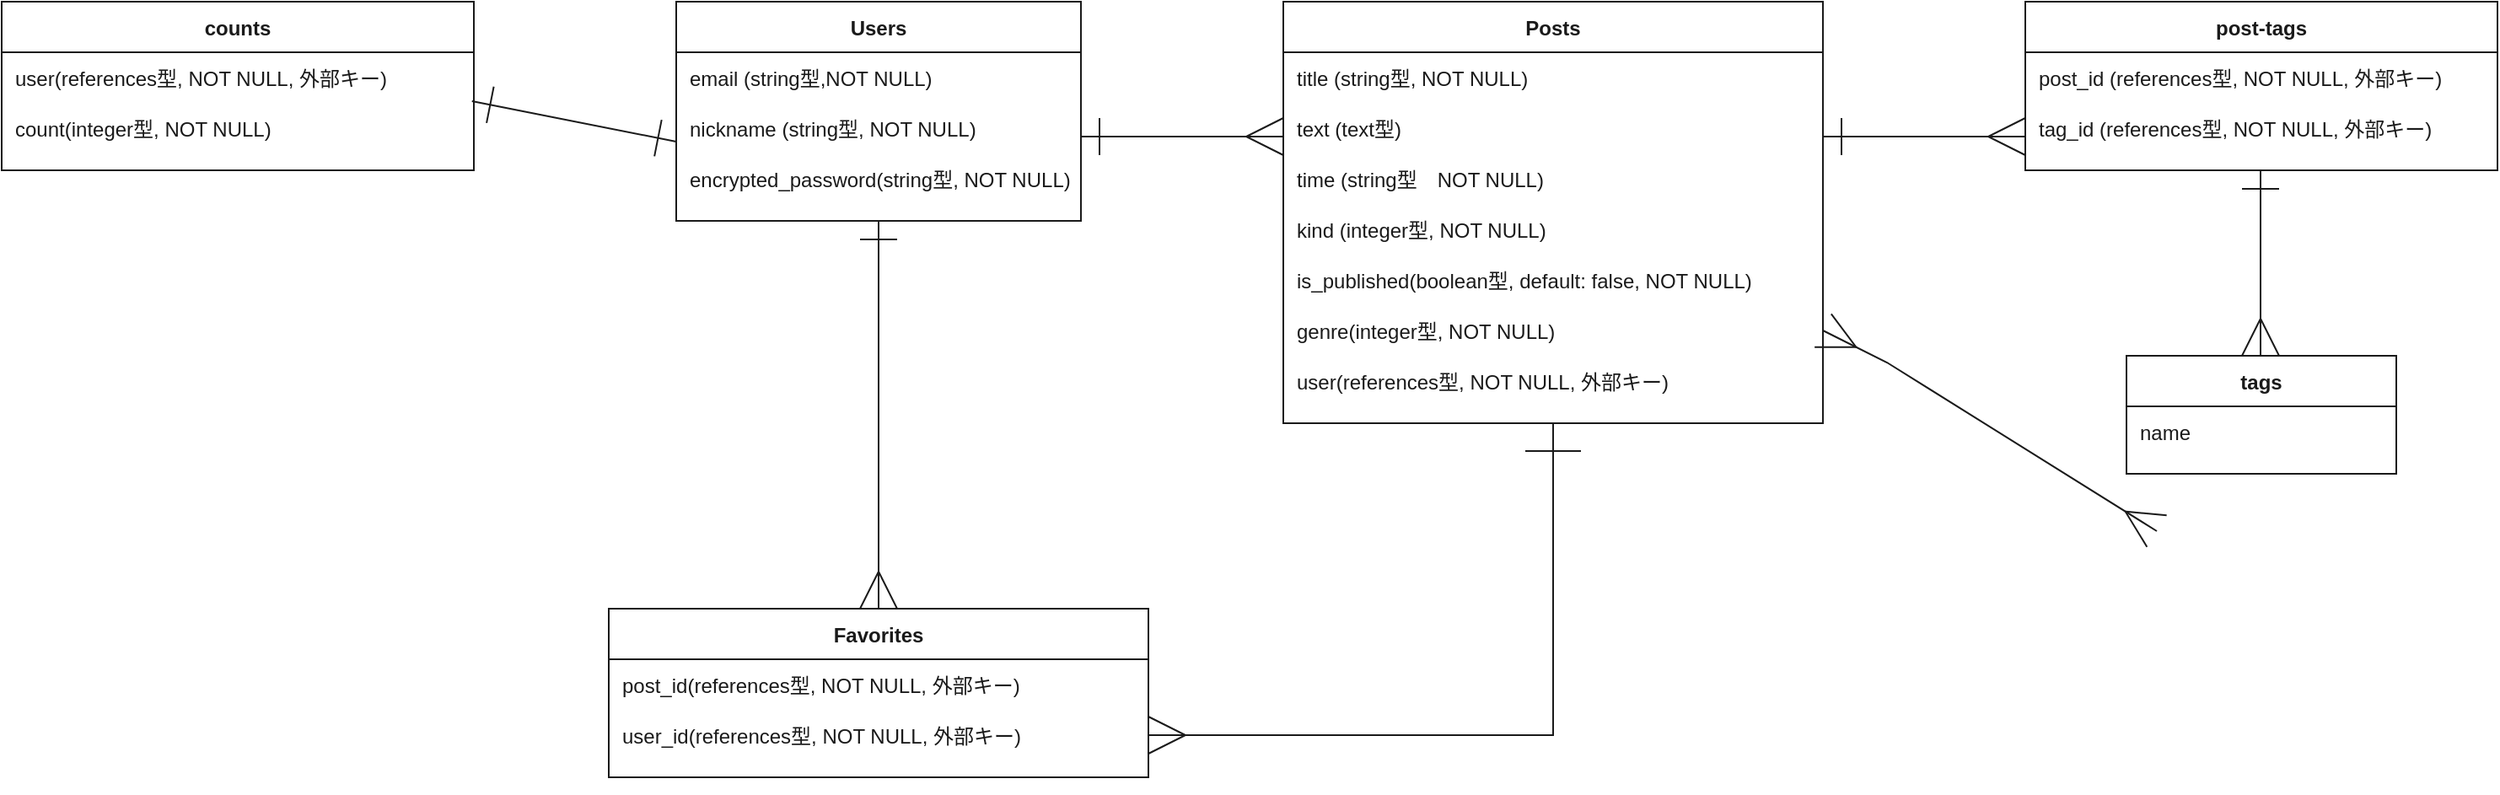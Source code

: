 <mxfile>
    <diagram id="ERxCKBVYpxvwsxiFYRz2" name="ページ1">
        <mxGraphModel dx="2446" dy="1040" grid="0" gridSize="10" guides="1" tooltips="1" connect="1" arrows="0" fold="1" page="1" pageScale="1" pageWidth="1654" pageHeight="1169" background="#ffffff" math="0" shadow="0">
            <root>
                <mxCell id="0"/>
                <mxCell id="1" parent="0"/>
                <mxCell id="2" value="post-tags" style="shape=table;startSize=30;container=1;collapsible=1;childLayout=tableLayout;fixedRows=1;rowLines=0;fontStyle=1;align=center;resizeLast=1;fontColor=#1A1A1A;strokeColor=#1A1A1A;fillColor=none;" parent="1" vertex="1">
                    <mxGeometry x="1252" y="66" width="280" height="100" as="geometry"/>
                </mxCell>
                <mxCell id="6" value="" style="shape=partialRectangle;collapsible=0;dropTarget=0;pointerEvents=0;fillColor=none;top=0;left=0;bottom=0;right=0;points=[[0,0.5],[1,0.5]];portConstraint=eastwest;fontColor=#1A1A1A;strokeColor=#1A1A1A;" parent="2" vertex="1">
                    <mxGeometry y="30" width="280" height="30" as="geometry"/>
                </mxCell>
                <mxCell id="8" value="post_id (references型, NOT NULL, 外部キー)" style="shape=partialRectangle;connectable=0;fillColor=none;top=0;left=0;bottom=0;right=0;align=left;spacingLeft=6;overflow=hidden;fontColor=#1A1A1A;strokeColor=#1A1A1A;" parent="6" vertex="1">
                    <mxGeometry width="280" height="30" as="geometry">
                        <mxRectangle width="280" height="30" as="alternateBounds"/>
                    </mxGeometry>
                </mxCell>
                <mxCell id="9" value="" style="shape=partialRectangle;collapsible=0;dropTarget=0;pointerEvents=0;fillColor=none;top=0;left=0;bottom=0;right=0;points=[[0,0.5],[1,0.5]];portConstraint=eastwest;fontColor=#1A1A1A;strokeColor=#1A1A1A;" parent="2" vertex="1">
                    <mxGeometry y="60" width="280" height="30" as="geometry"/>
                </mxCell>
                <mxCell id="11" value="tag_id (references型, NOT NULL, 外部キー)" style="shape=partialRectangle;connectable=0;fillColor=none;top=0;left=0;bottom=0;right=0;align=left;spacingLeft=6;overflow=hidden;fontColor=#1A1A1A;strokeColor=#1A1A1A;" parent="9" vertex="1">
                    <mxGeometry width="280" height="30" as="geometry">
                        <mxRectangle width="280" height="30" as="alternateBounds"/>
                    </mxGeometry>
                </mxCell>
                <mxCell id="15" value="Favorites" style="shape=table;startSize=30;container=1;collapsible=1;childLayout=tableLayout;fixedRows=1;rowLines=0;fontStyle=1;align=center;resizeLast=1;fontColor=#1A1A1A;strokeColor=#1A1A1A;fillColor=none;" parent="1" vertex="1">
                    <mxGeometry x="412" y="426" width="320" height="100" as="geometry"/>
                </mxCell>
                <mxCell id="16" value="" style="shape=partialRectangle;collapsible=0;dropTarget=0;pointerEvents=0;fillColor=none;top=0;left=0;bottom=0;right=0;points=[[0,0.5],[1,0.5]];portConstraint=eastwest;fontColor=#1A1A1A;strokeColor=#1A1A1A;" parent="15" vertex="1">
                    <mxGeometry y="30" width="320" height="30" as="geometry"/>
                </mxCell>
                <mxCell id="17" value="post_id(references型, NOT NULL, 外部キー)" style="shape=partialRectangle;connectable=0;fillColor=none;top=0;left=0;bottom=0;right=0;align=left;spacingLeft=6;overflow=hidden;fontColor=#1A1A1A;strokeColor=#1A1A1A;" parent="16" vertex="1">
                    <mxGeometry width="320" height="30" as="geometry">
                        <mxRectangle width="320" height="30" as="alternateBounds"/>
                    </mxGeometry>
                </mxCell>
                <mxCell id="18" value="" style="shape=partialRectangle;collapsible=0;dropTarget=0;pointerEvents=0;fillColor=none;top=0;left=0;bottom=0;right=0;points=[[0,0.5],[1,0.5]];portConstraint=eastwest;fontColor=#1A1A1A;strokeColor=#1A1A1A;" parent="15" vertex="1">
                    <mxGeometry y="60" width="320" height="30" as="geometry"/>
                </mxCell>
                <mxCell id="19" value="user_id(references型, NOT NULL, 外部キー)" style="shape=partialRectangle;connectable=0;fillColor=none;top=0;left=0;bottom=0;right=0;align=left;spacingLeft=6;overflow=hidden;fontColor=#1A1A1A;strokeColor=#1A1A1A;" parent="18" vertex="1">
                    <mxGeometry width="320" height="30" as="geometry">
                        <mxRectangle width="320" height="30" as="alternateBounds"/>
                    </mxGeometry>
                </mxCell>
                <mxCell id="22" value="Posts" style="shape=table;startSize=30;container=1;collapsible=1;childLayout=tableLayout;fixedRows=1;rowLines=0;fontStyle=1;align=center;resizeLast=1;fontColor=#1A1A1A;strokeColor=#1A1A1A;fillColor=none;" parent="1" vertex="1">
                    <mxGeometry x="812" y="66" width="320" height="250" as="geometry"/>
                </mxCell>
                <mxCell id="23" value="" style="shape=partialRectangle;collapsible=0;dropTarget=0;pointerEvents=0;fillColor=none;top=0;left=0;bottom=0;right=0;points=[[0,0.5],[1,0.5]];portConstraint=eastwest;fontColor=#1A1A1A;strokeColor=#1A1A1A;" parent="22" vertex="1">
                    <mxGeometry y="30" width="320" height="30" as="geometry"/>
                </mxCell>
                <mxCell id="24" value="title (string型, NOT NULL)" style="shape=partialRectangle;connectable=0;fillColor=none;top=0;left=0;bottom=0;right=0;align=left;spacingLeft=6;overflow=hidden;fontColor=#1A1A1A;strokeColor=#1A1A1A;" parent="23" vertex="1">
                    <mxGeometry width="320" height="30" as="geometry">
                        <mxRectangle width="320" height="30" as="alternateBounds"/>
                    </mxGeometry>
                </mxCell>
                <mxCell id="25" value="" style="shape=partialRectangle;collapsible=0;dropTarget=0;pointerEvents=0;fillColor=none;top=0;left=0;bottom=0;right=0;points=[[0,0.5],[1,0.5]];portConstraint=eastwest;fontColor=#1A1A1A;strokeColor=#1A1A1A;" parent="22" vertex="1">
                    <mxGeometry y="60" width="320" height="30" as="geometry"/>
                </mxCell>
                <mxCell id="26" value="text (text型) " style="shape=partialRectangle;connectable=0;fillColor=none;top=0;left=0;bottom=0;right=0;align=left;spacingLeft=6;overflow=hidden;fontColor=#1A1A1A;strokeColor=#1A1A1A;" parent="25" vertex="1">
                    <mxGeometry width="320" height="30" as="geometry">
                        <mxRectangle width="320" height="30" as="alternateBounds"/>
                    </mxGeometry>
                </mxCell>
                <mxCell id="27" value="" style="shape=partialRectangle;collapsible=0;dropTarget=0;pointerEvents=0;fillColor=none;top=0;left=0;bottom=0;right=0;points=[[0,0.5],[1,0.5]];portConstraint=eastwest;fontColor=#1A1A1A;strokeColor=#1A1A1A;" parent="22" vertex="1">
                    <mxGeometry y="90" width="320" height="30" as="geometry"/>
                </mxCell>
                <mxCell id="28" value="time (string型　NOT NULL) " style="shape=partialRectangle;connectable=0;fillColor=none;top=0;left=0;bottom=0;right=0;align=left;spacingLeft=6;overflow=hidden;fontColor=#1A1A1A;strokeColor=#1A1A1A;" parent="27" vertex="1">
                    <mxGeometry width="320" height="30" as="geometry">
                        <mxRectangle width="320" height="30" as="alternateBounds"/>
                    </mxGeometry>
                </mxCell>
                <mxCell id="60" style="shape=partialRectangle;collapsible=0;dropTarget=0;pointerEvents=0;fillColor=none;top=0;left=0;bottom=0;right=0;points=[[0,0.5],[1,0.5]];portConstraint=eastwest;fontColor=#1A1A1A;strokeColor=#1A1A1A;" parent="22" vertex="1">
                    <mxGeometry y="120" width="320" height="30" as="geometry"/>
                </mxCell>
                <mxCell id="61" value="kind (integer型, NOT NULL)" style="shape=partialRectangle;connectable=0;fillColor=none;top=0;left=0;bottom=0;right=0;align=left;spacingLeft=6;overflow=hidden;fontColor=#1A1A1A;strokeColor=#1A1A1A;" parent="60" vertex="1">
                    <mxGeometry width="320" height="30" as="geometry">
                        <mxRectangle width="320" height="30" as="alternateBounds"/>
                    </mxGeometry>
                </mxCell>
                <mxCell id="58" style="shape=partialRectangle;collapsible=0;dropTarget=0;pointerEvents=0;fillColor=none;top=0;left=0;bottom=0;right=0;points=[[0,0.5],[1,0.5]];portConstraint=eastwest;fontColor=#1A1A1A;strokeColor=#1A1A1A;" parent="22" vertex="1">
                    <mxGeometry y="150" width="320" height="30" as="geometry"/>
                </mxCell>
                <mxCell id="59" value="is_published(boolean型, default: false, NOT NULL)" style="shape=partialRectangle;connectable=0;fillColor=none;top=0;left=0;bottom=0;right=0;align=left;spacingLeft=6;overflow=hidden;fontColor=#1A1A1A;strokeColor=#1A1A1A;" parent="58" vertex="1">
                    <mxGeometry width="320" height="30" as="geometry">
                        <mxRectangle width="320" height="30" as="alternateBounds"/>
                    </mxGeometry>
                </mxCell>
                <mxCell id="56" style="shape=partialRectangle;collapsible=0;dropTarget=0;pointerEvents=0;fillColor=none;top=0;left=0;bottom=0;right=0;points=[[0,0.5],[1,0.5]];portConstraint=eastwest;fontColor=#1A1A1A;strokeColor=#1A1A1A;" parent="22" vertex="1">
                    <mxGeometry y="180" width="320" height="30" as="geometry"/>
                </mxCell>
                <mxCell id="57" value="genre(integer型, NOT NULL)" style="shape=partialRectangle;connectable=0;fillColor=none;top=0;left=0;bottom=0;right=0;align=left;spacingLeft=6;overflow=hidden;fontColor=#1A1A1A;strokeColor=#1A1A1A;" parent="56" vertex="1">
                    <mxGeometry width="320" height="30" as="geometry">
                        <mxRectangle width="320" height="30" as="alternateBounds"/>
                    </mxGeometry>
                </mxCell>
                <mxCell id="54" style="shape=partialRectangle;collapsible=0;dropTarget=0;pointerEvents=0;fillColor=none;top=0;left=0;bottom=0;right=0;points=[[0,0.5],[1,0.5]];portConstraint=eastwest;fontColor=#1A1A1A;strokeColor=#1A1A1A;" parent="22" vertex="1">
                    <mxGeometry y="210" width="320" height="30" as="geometry"/>
                </mxCell>
                <mxCell id="55" value="user(references型, NOT NULL, 外部キー)" style="shape=partialRectangle;connectable=0;fillColor=none;top=0;left=0;bottom=0;right=0;align=left;spacingLeft=6;overflow=hidden;fontColor=#1A1A1A;strokeColor=#1A1A1A;" parent="54" vertex="1">
                    <mxGeometry width="320" height="30" as="geometry">
                        <mxRectangle width="320" height="30" as="alternateBounds"/>
                    </mxGeometry>
                </mxCell>
                <mxCell id="29" value="Users" style="shape=table;startSize=30;container=1;collapsible=1;childLayout=tableLayout;fixedRows=1;rowLines=0;fontStyle=1;align=center;resizeLast=1;fontColor=#1A1A1A;strokeColor=#1A1A1A;fillColor=none;" parent="1" vertex="1">
                    <mxGeometry x="452" y="66" width="240" height="130" as="geometry"/>
                </mxCell>
                <mxCell id="30" value="" style="shape=partialRectangle;collapsible=0;dropTarget=0;pointerEvents=0;fillColor=none;top=0;left=0;bottom=0;right=0;points=[[0,0.5],[1,0.5]];portConstraint=eastwest;fontColor=#1A1A1A;strokeColor=#1A1A1A;" parent="29" vertex="1">
                    <mxGeometry y="30" width="240" height="30" as="geometry"/>
                </mxCell>
                <mxCell id="31" value="email (string型,NOT NULL)" style="shape=partialRectangle;connectable=0;fillColor=none;top=0;left=0;bottom=0;right=0;align=left;spacingLeft=6;overflow=hidden;fontColor=#1A1A1A;strokeColor=#1A1A1A;" parent="30" vertex="1">
                    <mxGeometry width="240" height="30" as="geometry">
                        <mxRectangle width="240" height="30" as="alternateBounds"/>
                    </mxGeometry>
                </mxCell>
                <mxCell id="32" value="" style="shape=partialRectangle;collapsible=0;dropTarget=0;pointerEvents=0;fillColor=none;top=0;left=0;bottom=0;right=0;points=[[0,0.5],[1,0.5]];portConstraint=eastwest;fontColor=#1A1A1A;strokeColor=#1A1A1A;" parent="29" vertex="1">
                    <mxGeometry y="60" width="240" height="30" as="geometry"/>
                </mxCell>
                <mxCell id="33" value="nickname (string型, NOT NULL)" style="shape=partialRectangle;connectable=0;fillColor=none;top=0;left=0;bottom=0;right=0;align=left;spacingLeft=6;overflow=hidden;fontColor=#1A1A1A;strokeColor=#1A1A1A;" parent="32" vertex="1">
                    <mxGeometry width="240" height="30" as="geometry">
                        <mxRectangle width="240" height="30" as="alternateBounds"/>
                    </mxGeometry>
                </mxCell>
                <mxCell id="34" value="" style="shape=partialRectangle;collapsible=0;dropTarget=0;pointerEvents=0;fillColor=none;top=0;left=0;bottom=0;right=0;points=[[0,0.5],[1,0.5]];portConstraint=eastwest;fontColor=#1A1A1A;strokeColor=#1A1A1A;" parent="29" vertex="1">
                    <mxGeometry y="90" width="240" height="30" as="geometry"/>
                </mxCell>
                <mxCell id="35" value="encrypted_password(string型, NOT NULL)" style="shape=partialRectangle;connectable=0;fillColor=none;top=0;left=0;bottom=0;right=0;align=left;spacingLeft=6;overflow=hidden;fontColor=#1A1A1A;strokeColor=#1A1A1A;" parent="34" vertex="1">
                    <mxGeometry width="240" height="30" as="geometry">
                        <mxRectangle width="240" height="30" as="alternateBounds"/>
                    </mxGeometry>
                </mxCell>
                <mxCell id="37" value="tags" style="shape=table;startSize=30;container=1;collapsible=1;childLayout=tableLayout;fixedRows=1;rowLines=0;fontStyle=1;align=center;resizeLast=1;fontColor=#1A1A1A;strokeColor=#1A1A1A;fillColor=none;" parent="1" vertex="1">
                    <mxGeometry x="1312" y="276" width="160" height="70" as="geometry"/>
                </mxCell>
                <mxCell id="38" value="" style="shape=partialRectangle;collapsible=0;dropTarget=0;pointerEvents=0;fillColor=none;top=0;left=0;bottom=0;right=0;points=[[0,0.5],[1,0.5]];portConstraint=eastwest;fontColor=#1A1A1A;strokeColor=#1A1A1A;" parent="37" vertex="1">
                    <mxGeometry y="30" width="160" height="30" as="geometry"/>
                </mxCell>
                <mxCell id="39" value="name" style="shape=partialRectangle;connectable=0;fillColor=none;top=0;left=0;bottom=0;right=0;align=left;spacingLeft=6;overflow=hidden;fontColor=#1A1A1A;strokeColor=#1A1A1A;" parent="38" vertex="1">
                    <mxGeometry width="160" height="30" as="geometry">
                        <mxRectangle width="160" height="30" as="alternateBounds"/>
                    </mxGeometry>
                </mxCell>
                <mxCell id="44" value="counts" style="shape=table;startSize=30;container=1;collapsible=1;childLayout=tableLayout;fixedRows=1;rowLines=0;fontStyle=1;align=center;resizeLast=1;fontColor=#1A1A1A;strokeColor=#1A1A1A;fillColor=none;" parent="1" vertex="1">
                    <mxGeometry x="52" y="66" width="280" height="100" as="geometry"/>
                </mxCell>
                <mxCell id="45" value="" style="shape=partialRectangle;collapsible=0;dropTarget=0;pointerEvents=0;fillColor=none;top=0;left=0;bottom=0;right=0;points=[[0,0.5],[1,0.5]];portConstraint=eastwest;fontColor=#1A1A1A;strokeColor=#1A1A1A;" parent="44" vertex="1">
                    <mxGeometry y="30" width="280" height="30" as="geometry"/>
                </mxCell>
                <mxCell id="46" value="user(references型, NOT NULL, 外部キー)" style="shape=partialRectangle;connectable=0;fillColor=none;top=0;left=0;bottom=0;right=0;align=left;spacingLeft=6;overflow=hidden;fontColor=#1A1A1A;strokeColor=#1A1A1A;" parent="45" vertex="1">
                    <mxGeometry width="280" height="30" as="geometry">
                        <mxRectangle width="280" height="30" as="alternateBounds"/>
                    </mxGeometry>
                </mxCell>
                <mxCell id="47" value="" style="shape=partialRectangle;collapsible=0;dropTarget=0;pointerEvents=0;fillColor=none;top=0;left=0;bottom=0;right=0;points=[[0,0.5],[1,0.5]];portConstraint=eastwest;fontColor=#1A1A1A;strokeColor=#1A1A1A;" parent="44" vertex="1">
                    <mxGeometry y="60" width="280" height="30" as="geometry"/>
                </mxCell>
                <mxCell id="48" value="count(integer型, NOT NULL)" style="shape=partialRectangle;connectable=0;fillColor=none;top=0;left=0;bottom=0;right=0;align=left;spacingLeft=6;overflow=hidden;fontColor=#1A1A1A;strokeColor=#1A1A1A;" parent="47" vertex="1">
                    <mxGeometry width="280" height="30" as="geometry">
                        <mxRectangle width="280" height="30" as="alternateBounds"/>
                    </mxGeometry>
                </mxCell>
                <mxCell id="62" value="" style="endArrow=ERone;html=1;rounded=0;entryX=0;entryY=0.767;entryDx=0;entryDy=0;entryPerimeter=0;exitX=0.996;exitY=0.967;exitDx=0;exitDy=0;exitPerimeter=0;endFill=0;startArrow=ERone;startFill=0;sourcePerimeterSpacing=6;targetPerimeterSpacing=6;jumpSize=11;strokeWidth=1;strokeColor=#1A1A1A;endSize=20;startSize=20;fontColor=#1A1A1A;" parent="1" source="45" target="32" edge="1">
                    <mxGeometry relative="1" as="geometry">
                        <mxPoint x="332" y="149" as="sourcePoint"/>
                        <mxPoint x="482" y="226" as="targetPoint"/>
                        <Array as="points"/>
                    </mxGeometry>
                </mxCell>
                <mxCell id="63" value="" style="endArrow=ERmany;html=1;rounded=0;sourcePerimeterSpacing=6;targetPerimeterSpacing=6;strokeColor=#1A1A1A;strokeWidth=1;jumpSize=11;exitX=0.5;exitY=1;exitDx=0;exitDy=0;entryX=0.5;entryY=0;entryDx=0;entryDy=0;startArrow=ERone;startFill=0;startSize=20;endSize=20;endFill=0;fontColor=#1A1A1A;" parent="1" source="29" target="15" edge="1">
                    <mxGeometry relative="1" as="geometry">
                        <mxPoint x="502" y="286" as="sourcePoint"/>
                        <mxPoint x="572" y="416" as="targetPoint"/>
                    </mxGeometry>
                </mxCell>
                <mxCell id="65" value="" style="endArrow=ERmany;html=1;rounded=0;sourcePerimeterSpacing=6;targetPerimeterSpacing=6;strokeColor=#1A1A1A;strokeWidth=1;jumpSize=11;exitX=0.5;exitY=1;exitDx=0;exitDy=0;entryX=1;entryY=0.5;entryDx=0;entryDy=0;startArrow=ERone;startFill=0;startSize=31;endSize=20;endFill=0;fontColor=#1A1A1A;" parent="1" source="22" target="18" edge="1">
                    <mxGeometry relative="1" as="geometry">
                        <mxPoint x="971.5" y="356" as="sourcePoint"/>
                        <mxPoint x="971.5" y="586" as="targetPoint"/>
                        <Array as="points">
                            <mxPoint x="972" y="501"/>
                        </Array>
                    </mxGeometry>
                </mxCell>
                <mxCell id="67" value="" style="endArrow=ERmany;html=1;rounded=0;sourcePerimeterSpacing=6;targetPerimeterSpacing=6;strokeColor=#1A1A1A;strokeWidth=1;jumpSize=11;exitX=0.5;exitY=1;exitDx=0;exitDy=0;startArrow=ERone;startFill=0;startSize=20;endSize=20;endFill=0;fontColor=#1A1A1A;" parent="1" edge="1">
                    <mxGeometry relative="1" as="geometry">
                        <mxPoint x="692" y="146" as="sourcePoint"/>
                        <mxPoint x="812" y="146" as="targetPoint"/>
                        <Array as="points"/>
                    </mxGeometry>
                </mxCell>
                <mxCell id="69" value="" style="endArrow=ERmany;html=1;rounded=0;sourcePerimeterSpacing=6;targetPerimeterSpacing=6;strokeColor=#1A1A1A;strokeWidth=1;jumpSize=11;exitX=0.5;exitY=1;exitDx=0;exitDy=0;startArrow=ERone;startFill=0;startSize=20;endSize=20;endFill=0;fontColor=#1A1A1A;" parent="1" edge="1">
                    <mxGeometry relative="1" as="geometry">
                        <mxPoint x="1132" y="146" as="sourcePoint"/>
                        <mxPoint x="1252" y="146" as="targetPoint"/>
                        <Array as="points"/>
                    </mxGeometry>
                </mxCell>
                <mxCell id="70" value="" style="endArrow=ERmany;html=1;rounded=0;sourcePerimeterSpacing=6;targetPerimeterSpacing=6;strokeColor=#1A1A1A;strokeWidth=1;jumpSize=11;exitX=0.5;exitY=1;exitDx=0;exitDy=0;startArrow=ERone;startFill=0;startSize=20;endSize=20;endFill=0;fontColor=#1A1A1A;" parent="1" edge="1">
                    <mxGeometry relative="1" as="geometry">
                        <mxPoint x="1391.5" y="166" as="sourcePoint"/>
                        <mxPoint x="1391.5" y="276" as="targetPoint"/>
                    </mxGeometry>
                </mxCell>
                <mxCell id="71" value="" style="endArrow=ERmany;html=1;rounded=0;sourcePerimeterSpacing=6;targetPerimeterSpacing=6;strokeColor=#1A1A1A;strokeWidth=1;jumpSize=11;exitX=1;exitY=0.5;exitDx=0;exitDy=0;startArrow=ERmany;startFill=0;startSize=20;endSize=20;endFill=0;entryX=0;entryY=0.5;entryDx=0;entryDy=0;fontColor=#1A1A1A;" parent="1" source="56" target="40" edge="1">
                    <mxGeometry relative="1" as="geometry">
                        <mxPoint x="1080" y="230" as="sourcePoint"/>
                        <mxPoint x="1330" y="380" as="targetPoint"/>
                        <Array as="points">
                            <mxPoint x="1170" y="280"/>
                        </Array>
                    </mxGeometry>
                </mxCell>
            </root>
        </mxGraphModel>
    </diagram>
</mxfile>